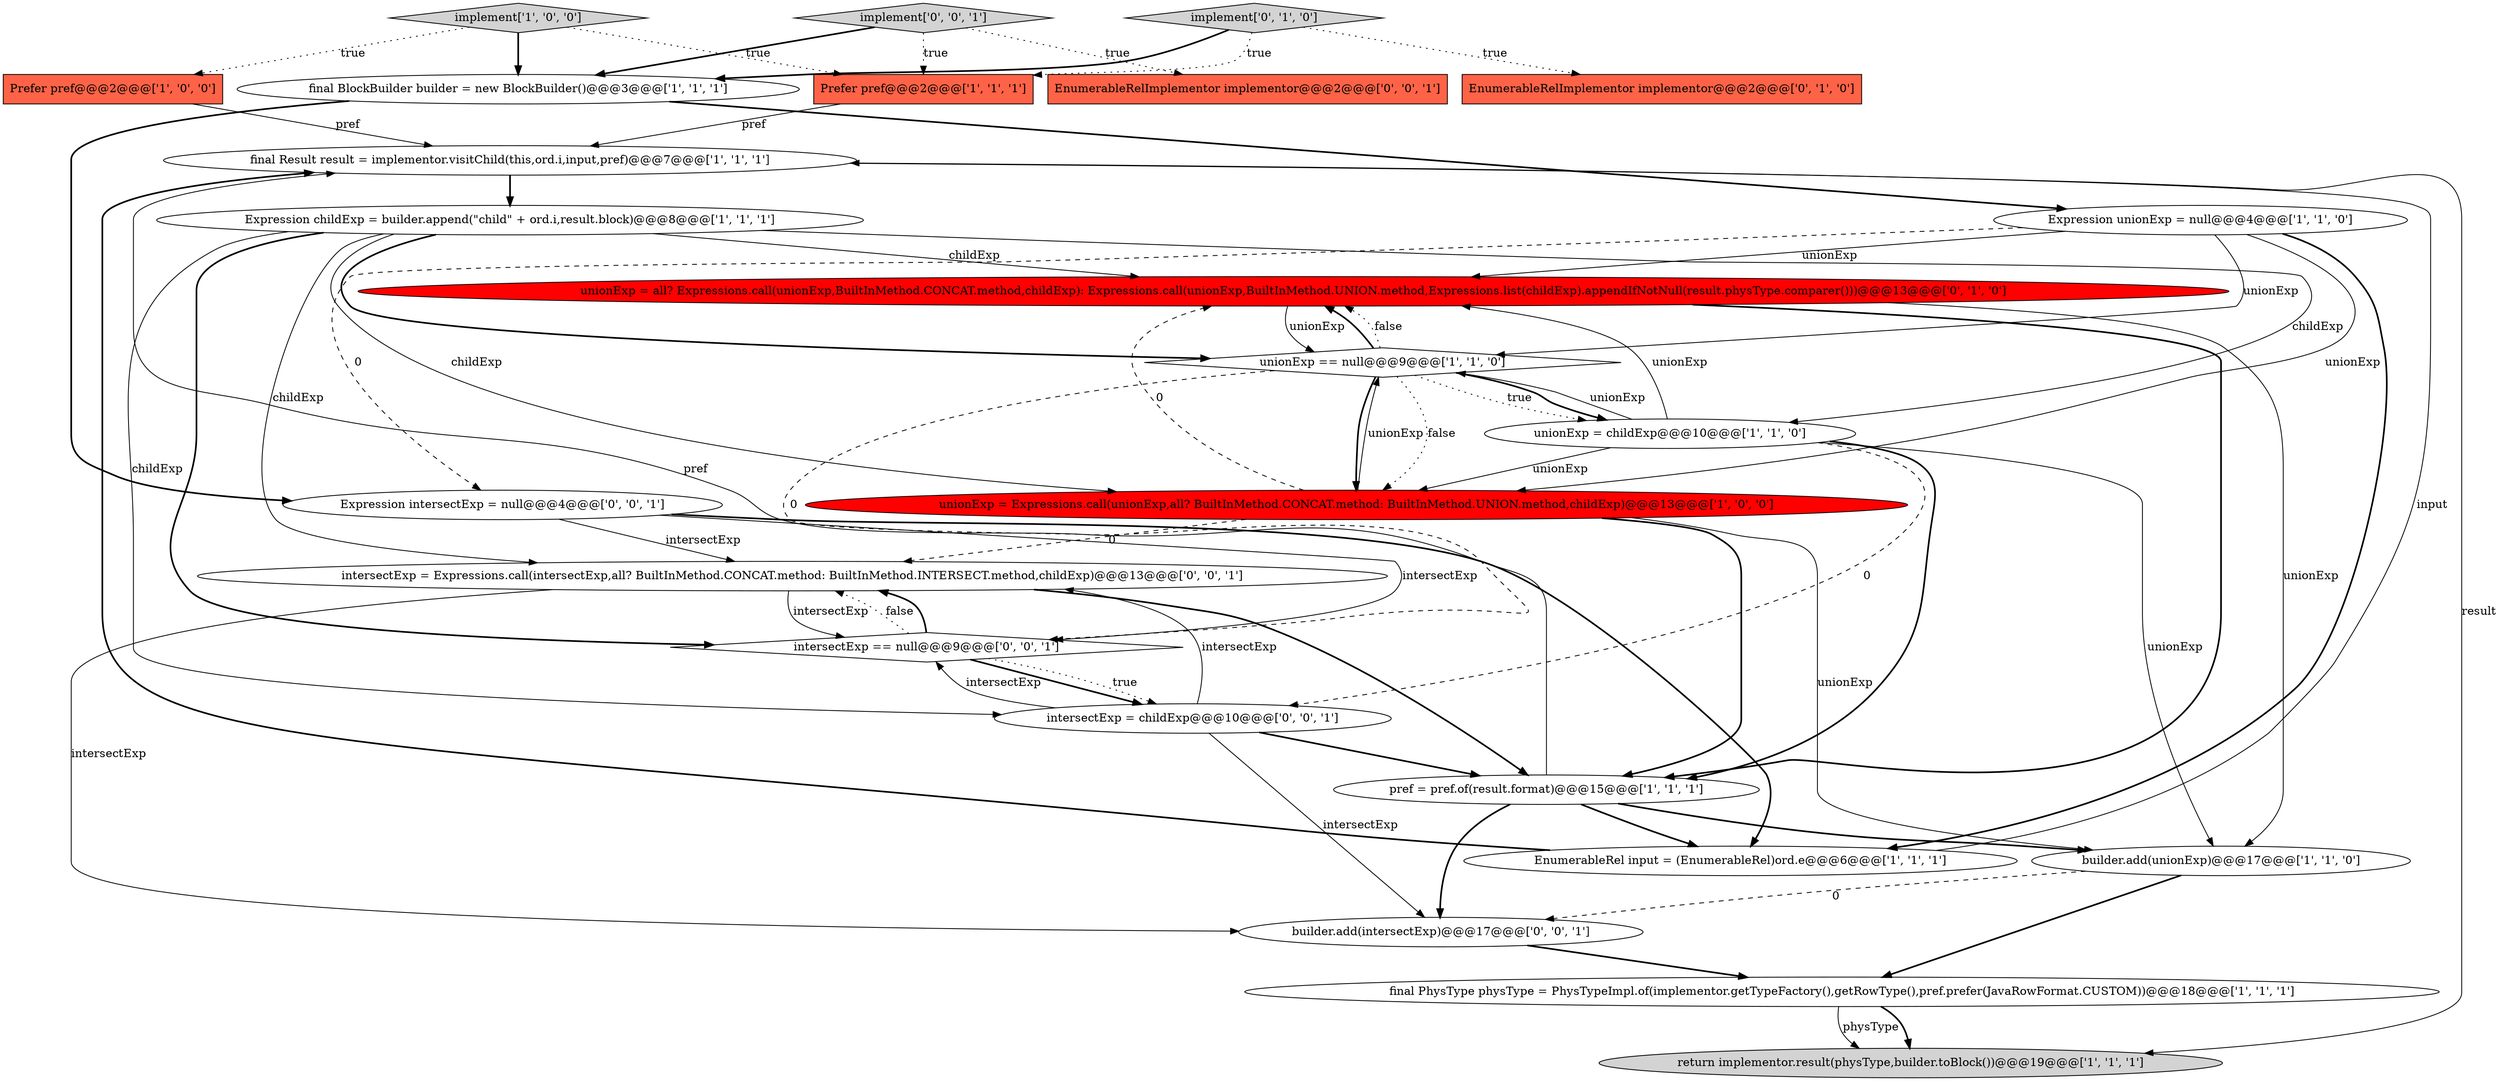 digraph {
13 [style = filled, label = "return implementor.result(physType,builder.toBlock())@@@19@@@['1', '1', '1']", fillcolor = lightgray, shape = ellipse image = "AAA0AAABBB1BBB"];
21 [style = filled, label = "implement['0', '0', '1']", fillcolor = lightgray, shape = diamond image = "AAA0AAABBB3BBB"];
11 [style = filled, label = "pref = pref.of(result.format)@@@15@@@['1', '1', '1']", fillcolor = white, shape = ellipse image = "AAA0AAABBB1BBB"];
16 [style = filled, label = "unionExp = all? Expressions.call(unionExp,BuiltInMethod.CONCAT.method,childExp): Expressions.call(unionExp,BuiltInMethod.UNION.method,Expressions.list(childExp).appendIfNotNull(result.physType.comparer()))@@@13@@@['0', '1', '0']", fillcolor = red, shape = ellipse image = "AAA1AAABBB2BBB"];
18 [style = filled, label = "EnumerableRelImplementor implementor@@@2@@@['0', '0', '1']", fillcolor = tomato, shape = box image = "AAA0AAABBB3BBB"];
7 [style = filled, label = "implement['1', '0', '0']", fillcolor = lightgray, shape = diamond image = "AAA0AAABBB1BBB"];
17 [style = filled, label = "EnumerableRelImplementor implementor@@@2@@@['0', '1', '0']", fillcolor = tomato, shape = box image = "AAA0AAABBB2BBB"];
6 [style = filled, label = "final Result result = implementor.visitChild(this,ord.i,input,pref)@@@7@@@['1', '1', '1']", fillcolor = white, shape = ellipse image = "AAA0AAABBB1BBB"];
9 [style = filled, label = "unionExp = childExp@@@10@@@['1', '1', '0']", fillcolor = white, shape = ellipse image = "AAA0AAABBB1BBB"];
23 [style = filled, label = "intersectExp == null@@@9@@@['0', '0', '1']", fillcolor = white, shape = diamond image = "AAA0AAABBB3BBB"];
20 [style = filled, label = "intersectExp = childExp@@@10@@@['0', '0', '1']", fillcolor = white, shape = ellipse image = "AAA0AAABBB3BBB"];
14 [style = filled, label = "unionExp = Expressions.call(unionExp,all? BuiltInMethod.CONCAT.method: BuiltInMethod.UNION.method,childExp)@@@13@@@['1', '0', '0']", fillcolor = red, shape = ellipse image = "AAA1AAABBB1BBB"];
12 [style = filled, label = "Expression unionExp = null@@@4@@@['1', '1', '0']", fillcolor = white, shape = ellipse image = "AAA0AAABBB1BBB"];
1 [style = filled, label = "final BlockBuilder builder = new BlockBuilder()@@@3@@@['1', '1', '1']", fillcolor = white, shape = ellipse image = "AAA0AAABBB1BBB"];
22 [style = filled, label = "Expression intersectExp = null@@@4@@@['0', '0', '1']", fillcolor = white, shape = ellipse image = "AAA0AAABBB3BBB"];
10 [style = filled, label = "unionExp == null@@@9@@@['1', '1', '0']", fillcolor = white, shape = diamond image = "AAA0AAABBB1BBB"];
19 [style = filled, label = "intersectExp = Expressions.call(intersectExp,all? BuiltInMethod.CONCAT.method: BuiltInMethod.INTERSECT.method,childExp)@@@13@@@['0', '0', '1']", fillcolor = white, shape = ellipse image = "AAA0AAABBB3BBB"];
2 [style = filled, label = "builder.add(unionExp)@@@17@@@['1', '1', '0']", fillcolor = white, shape = ellipse image = "AAA0AAABBB1BBB"];
0 [style = filled, label = "EnumerableRel input = (EnumerableRel)ord.e@@@6@@@['1', '1', '1']", fillcolor = white, shape = ellipse image = "AAA0AAABBB1BBB"];
24 [style = filled, label = "builder.add(intersectExp)@@@17@@@['0', '0', '1']", fillcolor = white, shape = ellipse image = "AAA0AAABBB3BBB"];
4 [style = filled, label = "Expression childExp = builder.append(\"child\" + ord.i,result.block)@@@8@@@['1', '1', '1']", fillcolor = white, shape = ellipse image = "AAA0AAABBB1BBB"];
8 [style = filled, label = "Prefer pref@@@2@@@['1', '1', '1']", fillcolor = tomato, shape = box image = "AAA0AAABBB1BBB"];
3 [style = filled, label = "final PhysType physType = PhysTypeImpl.of(implementor.getTypeFactory(),getRowType(),pref.prefer(JavaRowFormat.CUSTOM))@@@18@@@['1', '1', '1']", fillcolor = white, shape = ellipse image = "AAA0AAABBB1BBB"];
15 [style = filled, label = "implement['0', '1', '0']", fillcolor = lightgray, shape = diamond image = "AAA0AAABBB2BBB"];
5 [style = filled, label = "Prefer pref@@@2@@@['1', '0', '0']", fillcolor = tomato, shape = box image = "AAA0AAABBB1BBB"];
9->20 [style = dashed, label="0"];
4->10 [style = bold, label=""];
23->20 [style = bold, label=""];
14->10 [style = solid, label="unionExp"];
7->1 [style = bold, label=""];
16->11 [style = bold, label=""];
9->11 [style = bold, label=""];
3->13 [style = solid, label="physType"];
10->14 [style = bold, label=""];
0->6 [style = bold, label=""];
9->16 [style = solid, label="unionExp"];
21->18 [style = dotted, label="true"];
12->16 [style = solid, label="unionExp"];
2->3 [style = bold, label=""];
21->8 [style = dotted, label="true"];
20->23 [style = solid, label="intersectExp"];
10->14 [style = dotted, label="false"];
11->6 [style = solid, label="pref"];
4->16 [style = solid, label="childExp"];
9->10 [style = solid, label="unionExp"];
20->24 [style = solid, label="intersectExp"];
19->11 [style = bold, label=""];
19->23 [style = solid, label="intersectExp"];
11->24 [style = bold, label=""];
10->9 [style = dotted, label="true"];
12->0 [style = bold, label=""];
4->14 [style = solid, label="childExp"];
5->6 [style = solid, label="pref"];
11->2 [style = bold, label=""];
7->5 [style = dotted, label="true"];
1->22 [style = bold, label=""];
15->17 [style = dotted, label="true"];
23->19 [style = dotted, label="false"];
6->4 [style = bold, label=""];
23->20 [style = dotted, label="true"];
11->0 [style = bold, label=""];
22->0 [style = bold, label=""];
15->8 [style = dotted, label="true"];
22->23 [style = solid, label="intersectExp"];
10->16 [style = bold, label=""];
12->10 [style = solid, label="unionExp"];
19->24 [style = solid, label="intersectExp"];
20->19 [style = solid, label="intersectExp"];
22->19 [style = solid, label="intersectExp"];
23->19 [style = bold, label=""];
21->1 [style = bold, label=""];
12->22 [style = dashed, label="0"];
6->13 [style = solid, label="result"];
4->20 [style = solid, label="childExp"];
4->19 [style = solid, label="childExp"];
1->12 [style = bold, label=""];
3->13 [style = bold, label=""];
0->6 [style = solid, label="input"];
14->19 [style = dashed, label="0"];
10->9 [style = bold, label=""];
9->2 [style = solid, label="unionExp"];
4->9 [style = solid, label="childExp"];
16->2 [style = solid, label="unionExp"];
16->10 [style = solid, label="unionExp"];
10->16 [style = dotted, label="false"];
14->16 [style = dashed, label="0"];
7->8 [style = dotted, label="true"];
12->14 [style = solid, label="unionExp"];
2->24 [style = dashed, label="0"];
14->11 [style = bold, label=""];
14->2 [style = solid, label="unionExp"];
8->6 [style = solid, label="pref"];
24->3 [style = bold, label=""];
10->23 [style = dashed, label="0"];
4->23 [style = bold, label=""];
9->14 [style = solid, label="unionExp"];
20->11 [style = bold, label=""];
15->1 [style = bold, label=""];
}
